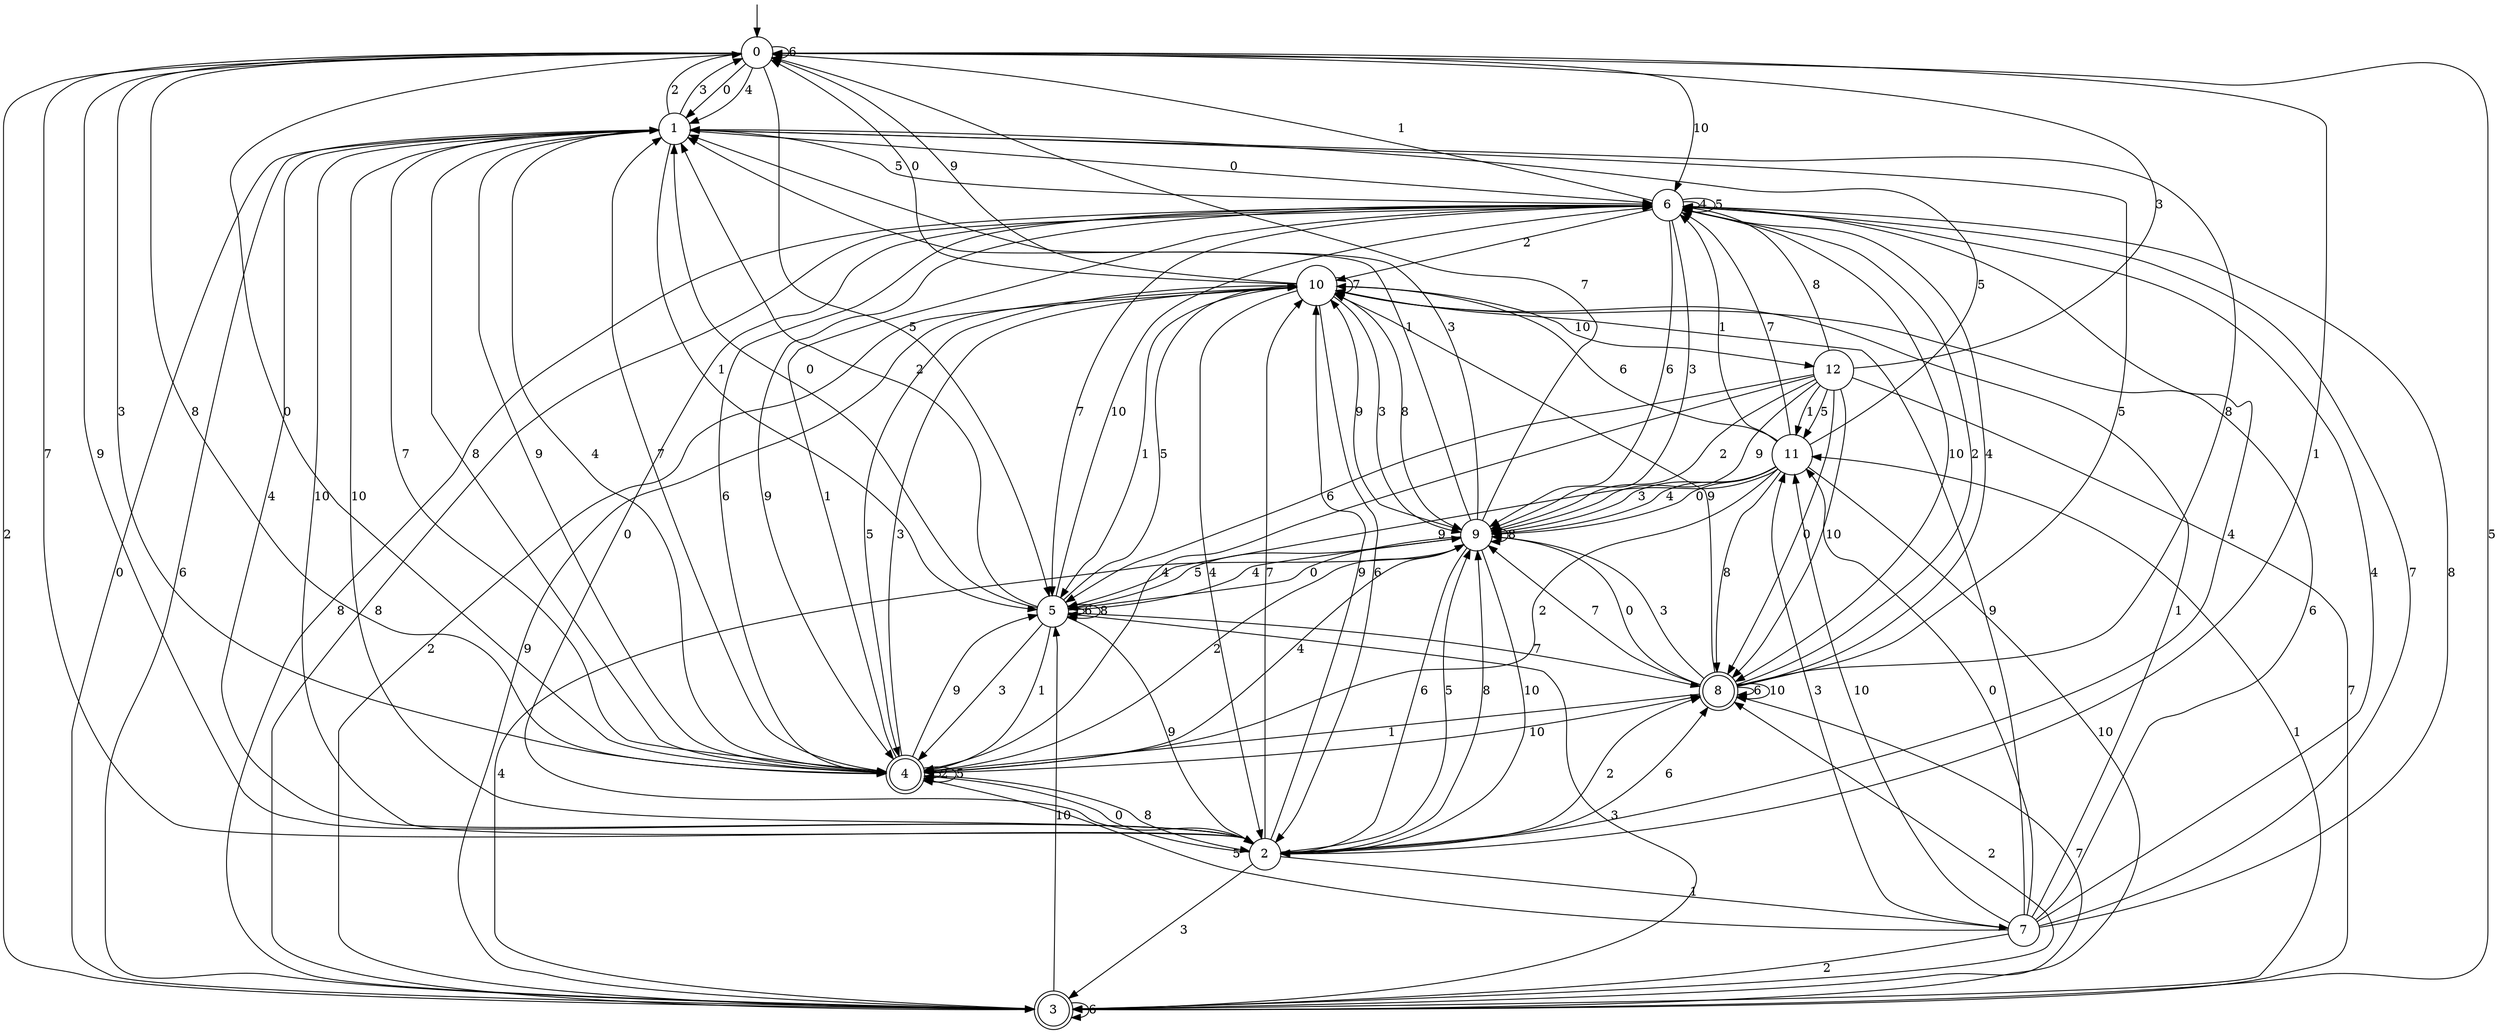 digraph g {

	s0 [shape="circle" label="0"];
	s1 [shape="circle" label="1"];
	s2 [shape="circle" label="2"];
	s3 [shape="doublecircle" label="3"];
	s4 [shape="doublecircle" label="4"];
	s5 [shape="circle" label="5"];
	s6 [shape="circle" label="6"];
	s7 [shape="circle" label="7"];
	s8 [shape="doublecircle" label="8"];
	s9 [shape="circle" label="9"];
	s10 [shape="circle" label="10"];
	s11 [shape="circle" label="11"];
	s12 [shape="circle" label="12"];
	s0 -> s1 [label="0"];
	s0 -> s2 [label="1"];
	s0 -> s3 [label="2"];
	s0 -> s4 [label="3"];
	s0 -> s1 [label="4"];
	s0 -> s5 [label="5"];
	s0 -> s0 [label="6"];
	s0 -> s2 [label="7"];
	s0 -> s4 [label="8"];
	s0 -> s2 [label="9"];
	s0 -> s6 [label="10"];
	s1 -> s6 [label="0"];
	s1 -> s5 [label="1"];
	s1 -> s0 [label="2"];
	s1 -> s0 [label="3"];
	s1 -> s2 [label="4"];
	s1 -> s6 [label="5"];
	s1 -> s3 [label="6"];
	s1 -> s4 [label="7"];
	s1 -> s4 [label="8"];
	s1 -> s4 [label="9"];
	s1 -> s2 [label="10"];
	s2 -> s4 [label="0"];
	s2 -> s7 [label="1"];
	s2 -> s8 [label="2"];
	s2 -> s3 [label="3"];
	s2 -> s6 [label="4"];
	s2 -> s9 [label="5"];
	s2 -> s8 [label="6"];
	s2 -> s10 [label="7"];
	s2 -> s9 [label="8"];
	s2 -> s10 [label="9"];
	s2 -> s1 [label="10"];
	s3 -> s1 [label="0"];
	s3 -> s11 [label="1"];
	s3 -> s8 [label="2"];
	s3 -> s5 [label="3"];
	s3 -> s9 [label="4"];
	s3 -> s0 [label="5"];
	s3 -> s3 [label="6"];
	s3 -> s8 [label="7"];
	s3 -> s6 [label="8"];
	s3 -> s10 [label="9"];
	s3 -> s5 [label="10"];
	s4 -> s0 [label="0"];
	s4 -> s6 [label="1"];
	s4 -> s4 [label="2"];
	s4 -> s10 [label="3"];
	s4 -> s1 [label="4"];
	s4 -> s4 [label="5"];
	s4 -> s6 [label="6"];
	s4 -> s1 [label="7"];
	s4 -> s2 [label="8"];
	s4 -> s5 [label="9"];
	s4 -> s8 [label="10"];
	s5 -> s1 [label="0"];
	s5 -> s4 [label="1"];
	s5 -> s1 [label="2"];
	s5 -> s4 [label="3"];
	s5 -> s9 [label="4"];
	s5 -> s10 [label="5"];
	s5 -> s5 [label="6"];
	s5 -> s8 [label="7"];
	s5 -> s5 [label="8"];
	s5 -> s2 [label="9"];
	s5 -> s6 [label="10"];
	s6 -> s2 [label="0"];
	s6 -> s0 [label="1"];
	s6 -> s10 [label="2"];
	s6 -> s9 [label="3"];
	s6 -> s6 [label="4"];
	s6 -> s6 [label="5"];
	s6 -> s9 [label="6"];
	s6 -> s5 [label="7"];
	s6 -> s3 [label="8"];
	s6 -> s4 [label="9"];
	s6 -> s8 [label="10"];
	s7 -> s11 [label="0"];
	s7 -> s10 [label="1"];
	s7 -> s3 [label="2"];
	s7 -> s11 [label="3"];
	s7 -> s6 [label="4"];
	s7 -> s4 [label="5"];
	s7 -> s10 [label="6"];
	s7 -> s6 [label="7"];
	s7 -> s6 [label="8"];
	s7 -> s10 [label="9"];
	s7 -> s11 [label="10"];
	s8 -> s9 [label="0"];
	s8 -> s4 [label="1"];
	s8 -> s6 [label="2"];
	s8 -> s9 [label="3"];
	s8 -> s6 [label="4"];
	s8 -> s1 [label="5"];
	s8 -> s8 [label="6"];
	s8 -> s9 [label="7"];
	s8 -> s1 [label="8"];
	s8 -> s10 [label="9"];
	s8 -> s8 [label="10"];
	s9 -> s5 [label="0"];
	s9 -> s1 [label="1"];
	s9 -> s4 [label="2"];
	s9 -> s1 [label="3"];
	s9 -> s4 [label="4"];
	s9 -> s5 [label="5"];
	s9 -> s2 [label="6"];
	s9 -> s0 [label="7"];
	s9 -> s9 [label="8"];
	s9 -> s10 [label="9"];
	s9 -> s2 [label="10"];
	s10 -> s0 [label="0"];
	s10 -> s5 [label="1"];
	s10 -> s3 [label="2"];
	s10 -> s9 [label="3"];
	s10 -> s2 [label="4"];
	s10 -> s4 [label="5"];
	s10 -> s2 [label="6"];
	s10 -> s10 [label="7"];
	s10 -> s9 [label="8"];
	s10 -> s0 [label="9"];
	s10 -> s12 [label="10"];
	s11 -> s9 [label="0"];
	s11 -> s6 [label="1"];
	s11 -> s4 [label="2"];
	s11 -> s9 [label="3"];
	s11 -> s9 [label="4"];
	s11 -> s1 [label="5"];
	s11 -> s10 [label="6"];
	s11 -> s6 [label="7"];
	s11 -> s8 [label="8"];
	s11 -> s5 [label="9"];
	s11 -> s3 [label="10"];
	s12 -> s8 [label="0"];
	s12 -> s11 [label="1"];
	s12 -> s9 [label="2"];
	s12 -> s0 [label="3"];
	s12 -> s4 [label="4"];
	s12 -> s11 [label="5"];
	s12 -> s5 [label="6"];
	s12 -> s3 [label="7"];
	s12 -> s6 [label="8"];
	s12 -> s9 [label="9"];
	s12 -> s8 [label="10"];

__start0 [label="" shape="none" width="0" height="0"];
__start0 -> s0;

}
